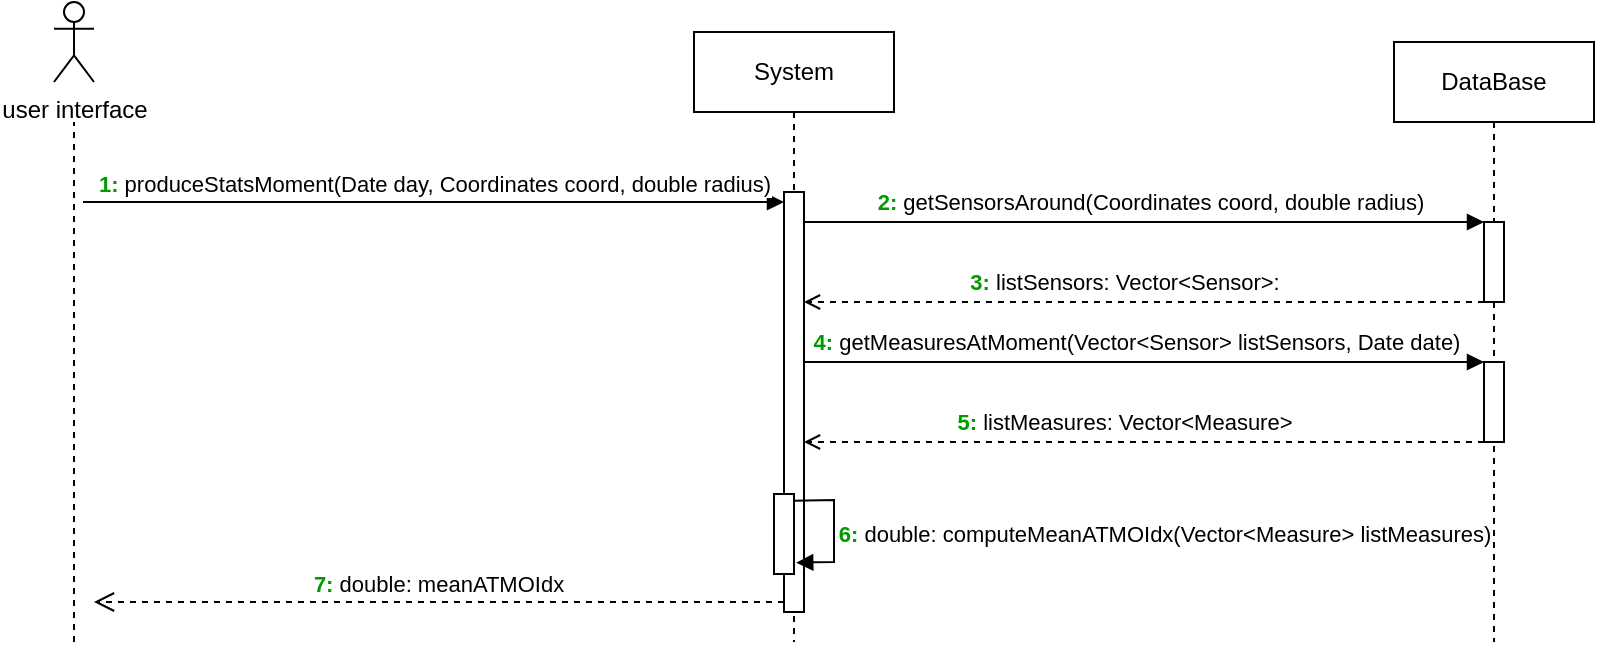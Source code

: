 <mxfile version="21.2.8">
  <diagram name="Page-1" id="I7RDIdogmaN5I8TK1vOo">
    <mxGraphModel dx="1122" dy="705" grid="1" gridSize="10" guides="1" tooltips="1" connect="1" arrows="1" fold="1" page="1" pageScale="1" pageWidth="1169" pageHeight="827" math="0" shadow="0">
      <root>
        <mxCell id="0" />
        <mxCell id="1" parent="0" />
        <mxCell id="bnaxQuVBlEbO6aS_ppuL-53" value="System" style="shape=umlLifeline;perimeter=lifelinePerimeter;whiteSpace=wrap;html=1;container=0;dropTarget=0;collapsible=0;recursiveResize=0;outlineConnect=0;portConstraint=eastwest;newEdgeStyle={&quot;edgeStyle&quot;:&quot;elbowEdgeStyle&quot;,&quot;elbow&quot;:&quot;vertical&quot;,&quot;curved&quot;:0,&quot;rounded&quot;:0};" vertex="1" parent="1">
          <mxGeometry x="360" y="55" width="100" height="305" as="geometry" />
        </mxCell>
        <mxCell id="bnaxQuVBlEbO6aS_ppuL-54" value="" style="html=1;points=[];perimeter=orthogonalPerimeter;outlineConnect=0;targetShapes=umlLifeline;portConstraint=eastwest;newEdgeStyle={&quot;edgeStyle&quot;:&quot;elbowEdgeStyle&quot;,&quot;elbow&quot;:&quot;vertical&quot;,&quot;curved&quot;:0,&quot;rounded&quot;:0};" vertex="1" parent="bnaxQuVBlEbO6aS_ppuL-53">
          <mxGeometry x="45" y="80" width="10" height="210" as="geometry" />
        </mxCell>
        <mxCell id="bnaxQuVBlEbO6aS_ppuL-55" value="&lt;font color=&quot;#009900&quot;&gt;&lt;b&gt;1:&lt;/b&gt;&lt;/font&gt;&lt;font color=&quot;#99ff99&quot;&gt; &lt;/font&gt;produceStatsMoment(Date day, Coordinates coord, double radius)" style="html=1;verticalAlign=bottom;endArrow=block;edgeStyle=elbowEdgeStyle;elbow=vertical;curved=0;rounded=0;" edge="1" parent="1" target="bnaxQuVBlEbO6aS_ppuL-54">
          <mxGeometry x="-0.002" relative="1" as="geometry">
            <mxPoint x="54.5" y="140" as="sourcePoint" />
            <Array as="points">
              <mxPoint x="165" y="140" />
            </Array>
            <mxPoint as="offset" />
          </mxGeometry>
        </mxCell>
        <mxCell id="bnaxQuVBlEbO6aS_ppuL-56" value="&lt;b style=&quot;border-color: var(--border-color); caret-color: rgb(0, 153, 0); color: rgb(0, 153, 0);&quot;&gt;7:&amp;nbsp;&lt;/b&gt;double: meanATMOIdx" style="html=1;verticalAlign=bottom;endArrow=open;dashed=1;endSize=8;edgeStyle=elbowEdgeStyle;elbow=vertical;curved=0;rounded=0;" edge="1" parent="1" source="bnaxQuVBlEbO6aS_ppuL-54">
          <mxGeometry x="0.003" relative="1" as="geometry">
            <mxPoint x="60" y="340" as="targetPoint" />
            <Array as="points">
              <mxPoint x="280" y="340" />
              <mxPoint x="260" y="350" />
              <mxPoint x="365" y="400" />
              <mxPoint x="275" y="360" />
              <mxPoint x="315" y="340" />
              <mxPoint x="175" y="300" />
            </Array>
            <mxPoint as="offset" />
          </mxGeometry>
        </mxCell>
        <mxCell id="bnaxQuVBlEbO6aS_ppuL-57" value="DataBase" style="shape=umlLifeline;perimeter=lifelinePerimeter;whiteSpace=wrap;html=1;container=0;dropTarget=0;collapsible=0;recursiveResize=0;outlineConnect=0;portConstraint=eastwest;newEdgeStyle={&quot;edgeStyle&quot;:&quot;elbowEdgeStyle&quot;,&quot;elbow&quot;:&quot;vertical&quot;,&quot;curved&quot;:0,&quot;rounded&quot;:0};" vertex="1" parent="1">
          <mxGeometry x="710" y="60" width="100" height="300" as="geometry" />
        </mxCell>
        <mxCell id="bnaxQuVBlEbO6aS_ppuL-58" value="" style="html=1;points=[];perimeter=orthogonalPerimeter;outlineConnect=0;targetShapes=umlLifeline;portConstraint=eastwest;newEdgeStyle={&quot;edgeStyle&quot;:&quot;elbowEdgeStyle&quot;,&quot;elbow&quot;:&quot;vertical&quot;,&quot;curved&quot;:0,&quot;rounded&quot;:0};" vertex="1" parent="bnaxQuVBlEbO6aS_ppuL-57">
          <mxGeometry x="45" y="90" width="10" height="40" as="geometry" />
        </mxCell>
        <mxCell id="bnaxQuVBlEbO6aS_ppuL-59" value="" style="html=1;points=[];perimeter=orthogonalPerimeter;outlineConnect=0;targetShapes=umlLifeline;portConstraint=eastwest;newEdgeStyle={&quot;edgeStyle&quot;:&quot;elbowEdgeStyle&quot;,&quot;elbow&quot;:&quot;vertical&quot;,&quot;curved&quot;:0,&quot;rounded&quot;:0};" vertex="1" parent="bnaxQuVBlEbO6aS_ppuL-57">
          <mxGeometry x="45" y="160" width="10" height="40" as="geometry" />
        </mxCell>
        <mxCell id="bnaxQuVBlEbO6aS_ppuL-60" value="" style="endArrow=block;html=1;rounded=0;endFill=1;" edge="1" parent="1" source="bnaxQuVBlEbO6aS_ppuL-54" target="bnaxQuVBlEbO6aS_ppuL-58">
          <mxGeometry width="50" height="50" relative="1" as="geometry">
            <mxPoint x="455" y="160" as="sourcePoint" />
            <mxPoint x="645" y="160" as="targetPoint" />
            <Array as="points">
              <mxPoint x="685" y="150" />
            </Array>
          </mxGeometry>
        </mxCell>
        <mxCell id="bnaxQuVBlEbO6aS_ppuL-61" value="&lt;b style=&quot;border-color: var(--border-color); caret-color: rgb(0, 153, 0); color: rgb(0, 153, 0);&quot;&gt;2:&lt;/b&gt;&amp;nbsp;getSensorsAround(Coordinates coord, double radius)" style="edgeLabel;html=1;align=center;verticalAlign=middle;resizable=0;points=[];" vertex="1" connectable="0" parent="bnaxQuVBlEbO6aS_ppuL-60">
          <mxGeometry x="-0.412" y="2" relative="1" as="geometry">
            <mxPoint x="73" y="-8" as="offset" />
          </mxGeometry>
        </mxCell>
        <mxCell id="bnaxQuVBlEbO6aS_ppuL-62" value="" style="endArrow=open;html=1;rounded=0;endFill=0;dashed=1;" edge="1" parent="1" source="bnaxQuVBlEbO6aS_ppuL-58" target="bnaxQuVBlEbO6aS_ppuL-54">
          <mxGeometry width="50" height="50" relative="1" as="geometry">
            <mxPoint x="505" y="235" as="sourcePoint" />
            <mxPoint x="555" y="185" as="targetPoint" />
            <Array as="points">
              <mxPoint x="565" y="190" />
            </Array>
          </mxGeometry>
        </mxCell>
        <mxCell id="bnaxQuVBlEbO6aS_ppuL-63" value="&lt;b style=&quot;border-color: var(--border-color); caret-color: rgb(0, 153, 0); color: rgb(0, 153, 0);&quot;&gt;3:&amp;nbsp;&lt;/b&gt;listSensors: Vector&amp;lt;Sensor&amp;gt;:" style="edgeLabel;html=1;align=center;verticalAlign=middle;resizable=0;points=[];" vertex="1" connectable="0" parent="bnaxQuVBlEbO6aS_ppuL-62">
          <mxGeometry x="0.279" y="1" relative="1" as="geometry">
            <mxPoint x="37" y="-11" as="offset" />
          </mxGeometry>
        </mxCell>
        <mxCell id="bnaxQuVBlEbO6aS_ppuL-64" value="" style="endArrow=block;html=1;rounded=0;endFill=1;" edge="1" parent="1" source="bnaxQuVBlEbO6aS_ppuL-54" target="bnaxQuVBlEbO6aS_ppuL-59">
          <mxGeometry width="50" height="50" relative="1" as="geometry">
            <mxPoint x="440" y="220.0" as="sourcePoint" />
            <mxPoint x="710" y="220.0" as="targetPoint" />
            <Array as="points">
              <mxPoint x="660" y="220" />
            </Array>
          </mxGeometry>
        </mxCell>
        <mxCell id="bnaxQuVBlEbO6aS_ppuL-65" value="&lt;b style=&quot;border-color: var(--border-color); caret-color: rgb(0, 153, 0); color: rgb(0, 153, 0);&quot;&gt;4:&amp;nbsp;&lt;/b&gt;getMeasuresAtMoment(Vector&amp;lt;Sensor&amp;gt; listSensors, Date date)" style="edgeLabel;html=1;align=center;verticalAlign=middle;resizable=0;points=[];" vertex="1" connectable="0" parent="bnaxQuVBlEbO6aS_ppuL-64">
          <mxGeometry x="-0.412" y="2" relative="1" as="geometry">
            <mxPoint x="66" y="-8" as="offset" />
          </mxGeometry>
        </mxCell>
        <mxCell id="bnaxQuVBlEbO6aS_ppuL-66" value="" style="endArrow=open;html=1;rounded=0;endFill=0;dashed=1;" edge="1" parent="1" source="bnaxQuVBlEbO6aS_ppuL-59" target="bnaxQuVBlEbO6aS_ppuL-54">
          <mxGeometry width="50" height="50" relative="1" as="geometry">
            <mxPoint x="710" y="260" as="sourcePoint" />
            <mxPoint x="440" y="260" as="targetPoint" />
            <Array as="points">
              <mxPoint x="565" y="260" />
            </Array>
          </mxGeometry>
        </mxCell>
        <mxCell id="bnaxQuVBlEbO6aS_ppuL-67" value="&lt;b style=&quot;border-color: var(--border-color); caret-color: rgb(0, 153, 0); color: rgb(0, 153, 0);&quot;&gt;5:&amp;nbsp;&lt;/b&gt;listMeasures: Vector&amp;lt;Measure&amp;gt;" style="edgeLabel;html=1;align=center;verticalAlign=middle;resizable=0;points=[];" vertex="1" connectable="0" parent="bnaxQuVBlEbO6aS_ppuL-66">
          <mxGeometry x="0.279" y="1" relative="1" as="geometry">
            <mxPoint x="37" y="-11" as="offset" />
          </mxGeometry>
        </mxCell>
        <mxCell id="bnaxQuVBlEbO6aS_ppuL-68" value="" style="rounded=0;whiteSpace=wrap;html=1;" vertex="1" parent="1">
          <mxGeometry x="400" y="286" width="10" height="40" as="geometry" />
        </mxCell>
        <mxCell id="bnaxQuVBlEbO6aS_ppuL-69" value="" style="endArrow=block;html=1;rounded=0;exitX=0.967;exitY=0.083;exitDx=0;exitDy=0;entryX=1.111;entryY=0.858;entryDx=0;entryDy=0;entryPerimeter=0;exitPerimeter=0;endFill=1;" edge="1" parent="1" source="bnaxQuVBlEbO6aS_ppuL-68" target="bnaxQuVBlEbO6aS_ppuL-68">
          <mxGeometry width="50" height="50" relative="1" as="geometry">
            <mxPoint x="450" y="300" as="sourcePoint" />
            <mxPoint x="460" y="330" as="targetPoint" />
            <Array as="points">
              <mxPoint x="430" y="289" />
              <mxPoint x="430" y="320" />
            </Array>
          </mxGeometry>
        </mxCell>
        <mxCell id="bnaxQuVBlEbO6aS_ppuL-70" value="&lt;b style=&quot;border-color: var(--border-color); caret-color: rgb(0, 153, 0); color: rgb(0, 153, 0);&quot;&gt;6:&amp;nbsp;&lt;/b&gt;double: computeMeanATMOIdx(Vector&amp;lt;Measure&amp;gt; listMeasures)" style="edgeLabel;html=1;align=center;verticalAlign=middle;resizable=0;points=[];" vertex="1" connectable="0" parent="bnaxQuVBlEbO6aS_ppuL-69">
          <mxGeometry x="0.018" y="2" relative="1" as="geometry">
            <mxPoint x="163" y="2" as="offset" />
          </mxGeometry>
        </mxCell>
        <mxCell id="bnaxQuVBlEbO6aS_ppuL-71" value="user interface" style="shape=umlActor;verticalLabelPosition=bottom;verticalAlign=top;html=1;outlineConnect=0;" vertex="1" parent="1">
          <mxGeometry x="40" y="40" width="20" height="40" as="geometry" />
        </mxCell>
        <mxCell id="bnaxQuVBlEbO6aS_ppuL-72" value="" style="endArrow=none;dashed=1;html=1;rounded=0;" edge="1" parent="1">
          <mxGeometry width="50" height="50" relative="1" as="geometry">
            <mxPoint x="50" y="360" as="sourcePoint" />
            <mxPoint x="50" y="100" as="targetPoint" />
          </mxGeometry>
        </mxCell>
      </root>
    </mxGraphModel>
  </diagram>
</mxfile>
